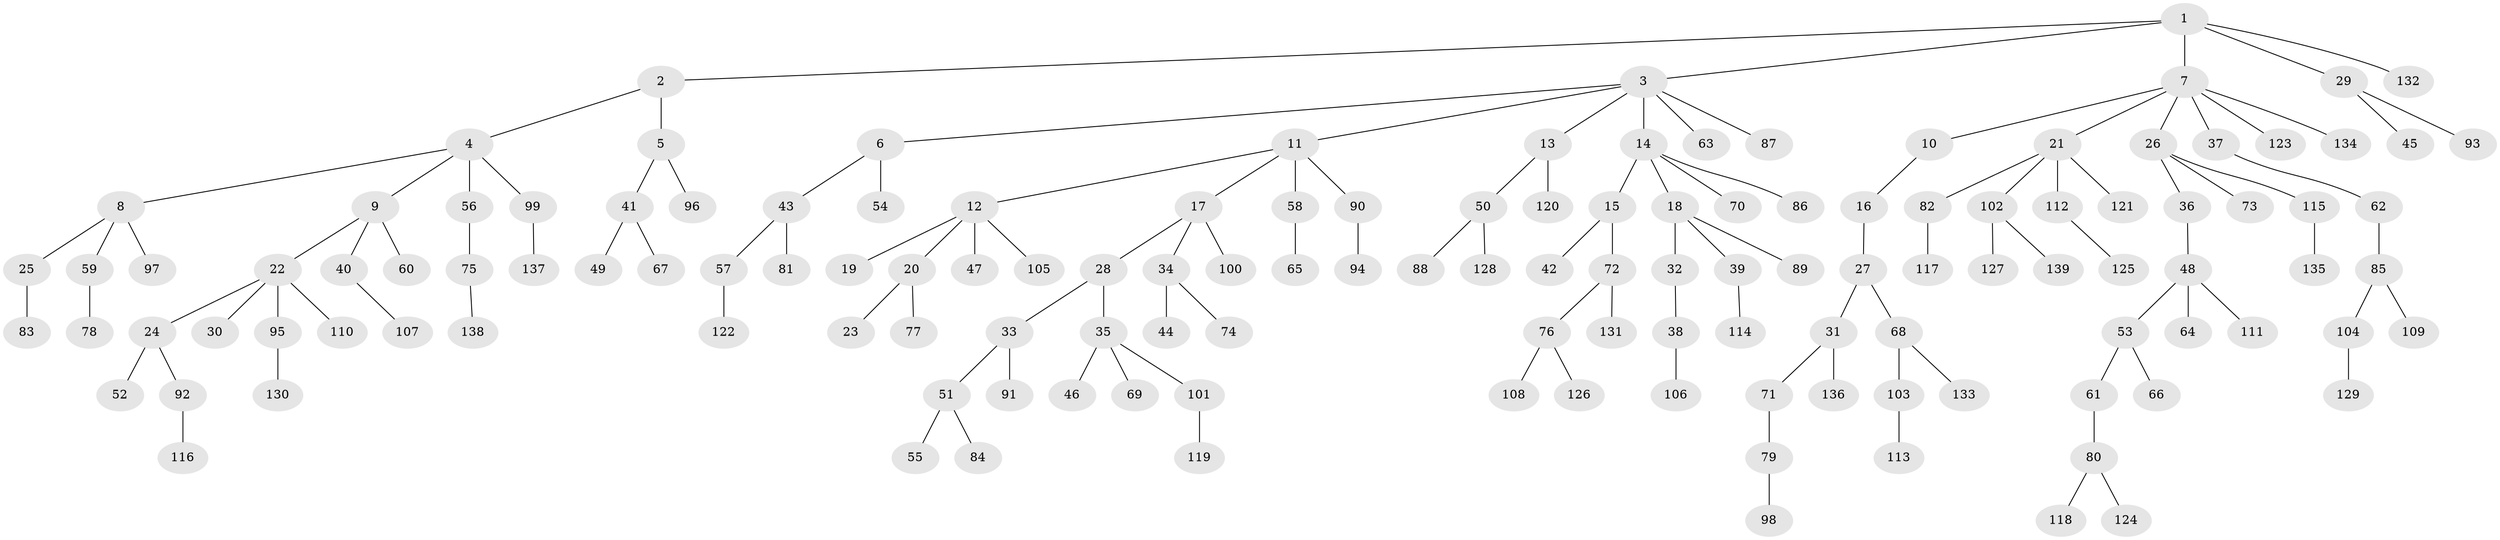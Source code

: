 // Generated by graph-tools (version 1.1) at 2025/36/03/09/25 02:36:44]
// undirected, 139 vertices, 138 edges
graph export_dot {
graph [start="1"]
  node [color=gray90,style=filled];
  1;
  2;
  3;
  4;
  5;
  6;
  7;
  8;
  9;
  10;
  11;
  12;
  13;
  14;
  15;
  16;
  17;
  18;
  19;
  20;
  21;
  22;
  23;
  24;
  25;
  26;
  27;
  28;
  29;
  30;
  31;
  32;
  33;
  34;
  35;
  36;
  37;
  38;
  39;
  40;
  41;
  42;
  43;
  44;
  45;
  46;
  47;
  48;
  49;
  50;
  51;
  52;
  53;
  54;
  55;
  56;
  57;
  58;
  59;
  60;
  61;
  62;
  63;
  64;
  65;
  66;
  67;
  68;
  69;
  70;
  71;
  72;
  73;
  74;
  75;
  76;
  77;
  78;
  79;
  80;
  81;
  82;
  83;
  84;
  85;
  86;
  87;
  88;
  89;
  90;
  91;
  92;
  93;
  94;
  95;
  96;
  97;
  98;
  99;
  100;
  101;
  102;
  103;
  104;
  105;
  106;
  107;
  108;
  109;
  110;
  111;
  112;
  113;
  114;
  115;
  116;
  117;
  118;
  119;
  120;
  121;
  122;
  123;
  124;
  125;
  126;
  127;
  128;
  129;
  130;
  131;
  132;
  133;
  134;
  135;
  136;
  137;
  138;
  139;
  1 -- 2;
  1 -- 3;
  1 -- 7;
  1 -- 29;
  1 -- 132;
  2 -- 4;
  2 -- 5;
  3 -- 6;
  3 -- 11;
  3 -- 13;
  3 -- 14;
  3 -- 63;
  3 -- 87;
  4 -- 8;
  4 -- 9;
  4 -- 56;
  4 -- 99;
  5 -- 41;
  5 -- 96;
  6 -- 43;
  6 -- 54;
  7 -- 10;
  7 -- 21;
  7 -- 26;
  7 -- 37;
  7 -- 123;
  7 -- 134;
  8 -- 25;
  8 -- 59;
  8 -- 97;
  9 -- 22;
  9 -- 40;
  9 -- 60;
  10 -- 16;
  11 -- 12;
  11 -- 17;
  11 -- 58;
  11 -- 90;
  12 -- 19;
  12 -- 20;
  12 -- 47;
  12 -- 105;
  13 -- 50;
  13 -- 120;
  14 -- 15;
  14 -- 18;
  14 -- 70;
  14 -- 86;
  15 -- 42;
  15 -- 72;
  16 -- 27;
  17 -- 28;
  17 -- 34;
  17 -- 100;
  18 -- 32;
  18 -- 39;
  18 -- 89;
  20 -- 23;
  20 -- 77;
  21 -- 82;
  21 -- 102;
  21 -- 112;
  21 -- 121;
  22 -- 24;
  22 -- 30;
  22 -- 95;
  22 -- 110;
  24 -- 52;
  24 -- 92;
  25 -- 83;
  26 -- 36;
  26 -- 73;
  26 -- 115;
  27 -- 31;
  27 -- 68;
  28 -- 33;
  28 -- 35;
  29 -- 45;
  29 -- 93;
  31 -- 71;
  31 -- 136;
  32 -- 38;
  33 -- 51;
  33 -- 91;
  34 -- 44;
  34 -- 74;
  35 -- 46;
  35 -- 69;
  35 -- 101;
  36 -- 48;
  37 -- 62;
  38 -- 106;
  39 -- 114;
  40 -- 107;
  41 -- 49;
  41 -- 67;
  43 -- 57;
  43 -- 81;
  48 -- 53;
  48 -- 64;
  48 -- 111;
  50 -- 88;
  50 -- 128;
  51 -- 55;
  51 -- 84;
  53 -- 61;
  53 -- 66;
  56 -- 75;
  57 -- 122;
  58 -- 65;
  59 -- 78;
  61 -- 80;
  62 -- 85;
  68 -- 103;
  68 -- 133;
  71 -- 79;
  72 -- 76;
  72 -- 131;
  75 -- 138;
  76 -- 108;
  76 -- 126;
  79 -- 98;
  80 -- 118;
  80 -- 124;
  82 -- 117;
  85 -- 104;
  85 -- 109;
  90 -- 94;
  92 -- 116;
  95 -- 130;
  99 -- 137;
  101 -- 119;
  102 -- 127;
  102 -- 139;
  103 -- 113;
  104 -- 129;
  112 -- 125;
  115 -- 135;
}
